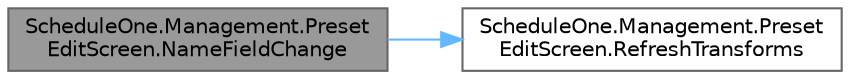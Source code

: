 digraph "ScheduleOne.Management.PresetEditScreen.NameFieldChange"
{
 // LATEX_PDF_SIZE
  bgcolor="transparent";
  edge [fontname=Helvetica,fontsize=10,labelfontname=Helvetica,labelfontsize=10];
  node [fontname=Helvetica,fontsize=10,shape=box,height=0.2,width=0.4];
  rankdir="LR";
  Node1 [id="Node000001",label="ScheduleOne.Management.Preset\lEditScreen.NameFieldChange",height=0.2,width=0.4,color="gray40", fillcolor="grey60", style="filled", fontcolor="black",tooltip=" "];
  Node1 -> Node2 [id="edge1_Node000001_Node000002",color="steelblue1",style="solid",tooltip=" "];
  Node2 [id="Node000002",label="ScheduleOne.Management.Preset\lEditScreen.RefreshTransforms",height=0.2,width=0.4,color="grey40", fillcolor="white", style="filled",URL="$class_schedule_one_1_1_management_1_1_preset_edit_screen.html#a69c5c6c67449479703f1023fb40ae788",tooltip=" "];
}
